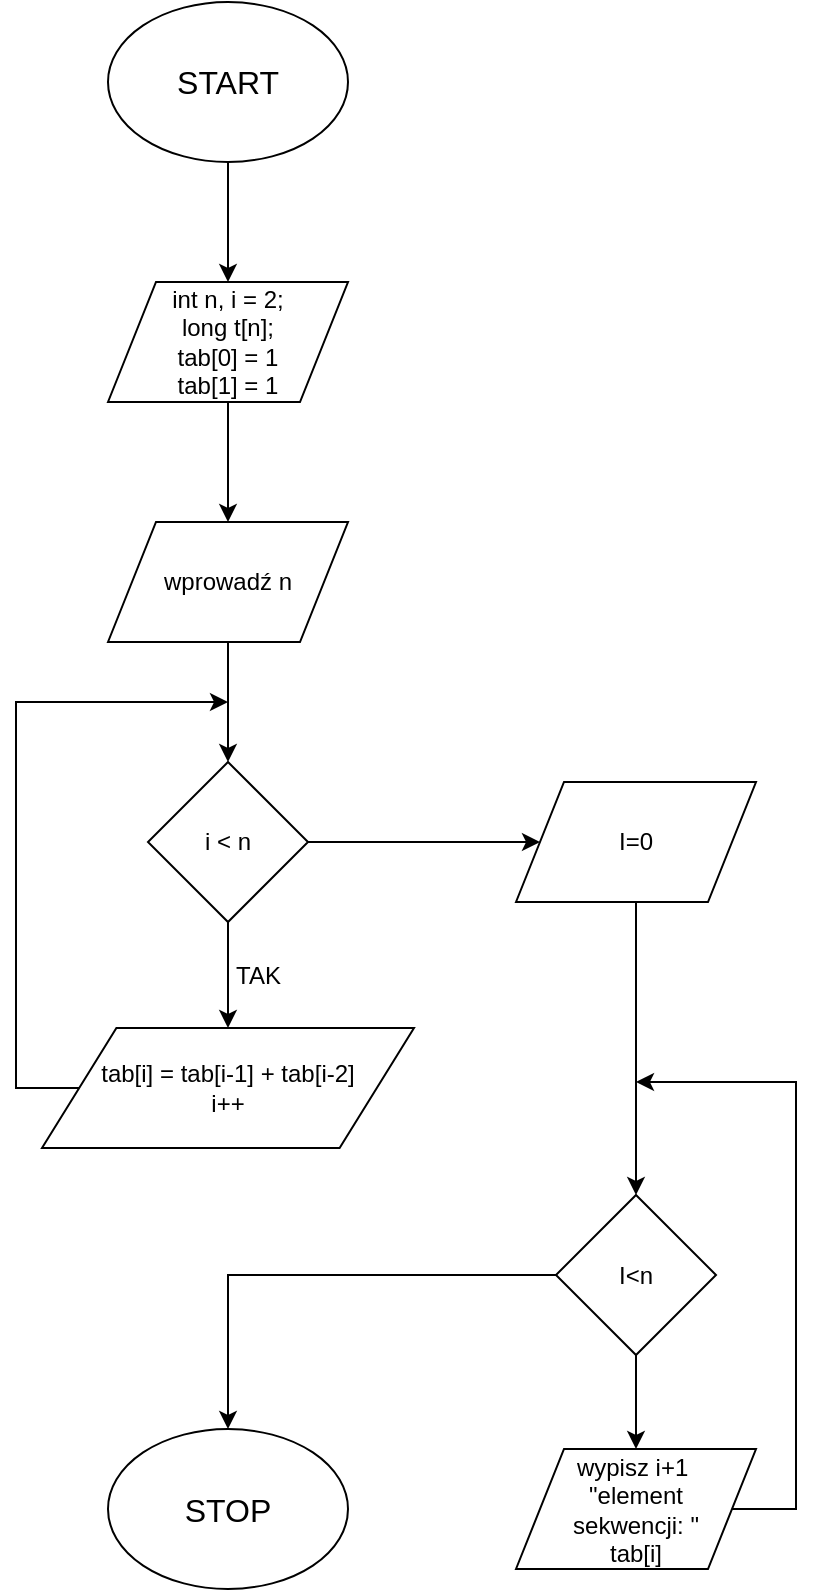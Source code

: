 <mxfile version="10.6.0" type="device"><diagram id="rI1Z3i625etn3KGbBWUM" name="Page-1"><mxGraphModel dx="482" dy="1136" grid="1" gridSize="10" guides="1" tooltips="1" connect="1" arrows="1" fold="1" page="1" pageScale="1" pageWidth="827" pageHeight="1169" math="0" shadow="0"><root><mxCell id="0"/><mxCell id="1" parent="0"/><mxCell id="6qBrsOuUvHhkeYAUnY9m-86" value="" style="edgeStyle=orthogonalEdgeStyle;rounded=0;orthogonalLoop=1;jettySize=auto;html=1;" edge="1" parent="1" source="6qBrsOuUvHhkeYAUnY9m-1" target="6qBrsOuUvHhkeYAUnY9m-81"><mxGeometry relative="1" as="geometry"/></mxCell><mxCell id="6qBrsOuUvHhkeYAUnY9m-1" value="&lt;font style=&quot;font-size: 16px&quot;&gt;START&lt;/font&gt;" style="ellipse;whiteSpace=wrap;html=1;" vertex="1" parent="1"><mxGeometry x="446" y="10" width="120" height="80" as="geometry"/></mxCell><mxCell id="6qBrsOuUvHhkeYAUnY9m-87" value="" style="edgeStyle=orthogonalEdgeStyle;rounded=0;orthogonalLoop=1;jettySize=auto;html=1;" edge="1" parent="1" source="6qBrsOuUvHhkeYAUnY9m-81" target="6qBrsOuUvHhkeYAUnY9m-85"><mxGeometry relative="1" as="geometry"/></mxCell><mxCell id="6qBrsOuUvHhkeYAUnY9m-81" value="int n, i = 2;&lt;br&gt;long t[n];&lt;br&gt;tab[0] = 1&lt;br&gt;tab[1] = 1&lt;br&gt;" style="shape=parallelogram;perimeter=parallelogramPerimeter;whiteSpace=wrap;html=1;" vertex="1" parent="1"><mxGeometry x="446" y="150" width="120" height="60" as="geometry"/></mxCell><mxCell id="6qBrsOuUvHhkeYAUnY9m-84" style="edgeStyle=orthogonalEdgeStyle;rounded=0;orthogonalLoop=1;jettySize=auto;html=1;exitX=0.5;exitY=1;exitDx=0;exitDy=0;entryX=0.5;entryY=0;entryDx=0;entryDy=0;" edge="1" parent="1" source="6qBrsOuUvHhkeYAUnY9m-82" target="6qBrsOuUvHhkeYAUnY9m-83"><mxGeometry relative="1" as="geometry"/></mxCell><mxCell id="6qBrsOuUvHhkeYAUnY9m-95" style="edgeStyle=orthogonalEdgeStyle;rounded=0;orthogonalLoop=1;jettySize=auto;html=1;exitX=1;exitY=0.5;exitDx=0;exitDy=0;entryX=0;entryY=0.5;entryDx=0;entryDy=0;" edge="1" parent="1" source="6qBrsOuUvHhkeYAUnY9m-82" target="6qBrsOuUvHhkeYAUnY9m-92"><mxGeometry relative="1" as="geometry"/></mxCell><mxCell id="6qBrsOuUvHhkeYAUnY9m-82" value="i &amp;lt; n" style="rhombus;whiteSpace=wrap;html=1;" vertex="1" parent="1"><mxGeometry x="466" y="390" width="80" height="80" as="geometry"/></mxCell><mxCell id="6qBrsOuUvHhkeYAUnY9m-100" style="edgeStyle=orthogonalEdgeStyle;rounded=0;orthogonalLoop=1;jettySize=auto;html=1;exitX=0;exitY=0.5;exitDx=0;exitDy=0;" edge="1" parent="1" source="6qBrsOuUvHhkeYAUnY9m-83"><mxGeometry relative="1" as="geometry"><mxPoint x="506" y="360" as="targetPoint"/><Array as="points"><mxPoint x="400" y="553"/></Array></mxGeometry></mxCell><mxCell id="6qBrsOuUvHhkeYAUnY9m-83" value="tab[i] = tab[i-1] + tab[i-2]&lt;br&gt;i++&lt;br&gt;" style="shape=parallelogram;perimeter=parallelogramPerimeter;whiteSpace=wrap;html=1;" vertex="1" parent="1"><mxGeometry x="413" y="523" width="186" height="60" as="geometry"/></mxCell><mxCell id="6qBrsOuUvHhkeYAUnY9m-88" value="" style="edgeStyle=orthogonalEdgeStyle;rounded=0;orthogonalLoop=1;jettySize=auto;html=1;" edge="1" parent="1" source="6qBrsOuUvHhkeYAUnY9m-85" target="6qBrsOuUvHhkeYAUnY9m-82"><mxGeometry relative="1" as="geometry"/></mxCell><mxCell id="6qBrsOuUvHhkeYAUnY9m-85" value="wprowadź n" style="shape=parallelogram;perimeter=parallelogramPerimeter;whiteSpace=wrap;html=1;" vertex="1" parent="1"><mxGeometry x="446" y="270" width="120" height="60" as="geometry"/></mxCell><mxCell id="6qBrsOuUvHhkeYAUnY9m-90" value="TAK" style="text;html=1;resizable=0;points=[];autosize=1;align=left;verticalAlign=top;spacingTop=-4;" vertex="1" parent="1"><mxGeometry x="508" y="486.5" width="40" height="20" as="geometry"/></mxCell><mxCell id="6qBrsOuUvHhkeYAUnY9m-98" value="" style="edgeStyle=orthogonalEdgeStyle;rounded=0;orthogonalLoop=1;jettySize=auto;html=1;" edge="1" parent="1" source="6qBrsOuUvHhkeYAUnY9m-91" target="6qBrsOuUvHhkeYAUnY9m-97"><mxGeometry relative="1" as="geometry"/></mxCell><mxCell id="6qBrsOuUvHhkeYAUnY9m-91" value="I&amp;lt;n" style="rhombus;whiteSpace=wrap;html=1;" vertex="1" parent="1"><mxGeometry x="670" y="606.5" width="80" height="80" as="geometry"/></mxCell><mxCell id="6qBrsOuUvHhkeYAUnY9m-96" value="" style="edgeStyle=orthogonalEdgeStyle;rounded=0;orthogonalLoop=1;jettySize=auto;html=1;" edge="1" parent="1" source="6qBrsOuUvHhkeYAUnY9m-92" target="6qBrsOuUvHhkeYAUnY9m-91"><mxGeometry relative="1" as="geometry"/></mxCell><mxCell id="6qBrsOuUvHhkeYAUnY9m-92" value="I=0" style="shape=parallelogram;perimeter=parallelogramPerimeter;whiteSpace=wrap;html=1;" vertex="1" parent="1"><mxGeometry x="650" y="400" width="120" height="60" as="geometry"/></mxCell><mxCell id="6qBrsOuUvHhkeYAUnY9m-101" style="edgeStyle=orthogonalEdgeStyle;rounded=0;orthogonalLoop=1;jettySize=auto;html=1;exitX=1;exitY=0.5;exitDx=0;exitDy=0;" edge="1" parent="1" source="6qBrsOuUvHhkeYAUnY9m-97"><mxGeometry relative="1" as="geometry"><mxPoint x="710" y="550" as="targetPoint"/><Array as="points"><mxPoint x="790" y="764"/><mxPoint x="790" y="550"/></Array></mxGeometry></mxCell><mxCell id="6qBrsOuUvHhkeYAUnY9m-97" value="wypisz i+1&amp;nbsp;&lt;br&gt;&quot;element &lt;br&gt;sekwencji: &quot;&lt;br&gt;tab[i]&lt;br&gt;" style="shape=parallelogram;perimeter=parallelogramPerimeter;whiteSpace=wrap;html=1;" vertex="1" parent="1"><mxGeometry x="650" y="733.5" width="120" height="60" as="geometry"/></mxCell><mxCell id="6qBrsOuUvHhkeYAUnY9m-44" value="&lt;font style=&quot;font-size: 16px&quot;&gt;STOP&lt;/font&gt;" style="ellipse;whiteSpace=wrap;html=1;" vertex="1" parent="1"><mxGeometry x="446" y="723.5" width="120" height="80" as="geometry"/></mxCell><mxCell id="6qBrsOuUvHhkeYAUnY9m-103" style="edgeStyle=orthogonalEdgeStyle;rounded=0;orthogonalLoop=1;jettySize=auto;html=1;exitX=0;exitY=0.5;exitDx=0;exitDy=0;" edge="1" parent="1" source="6qBrsOuUvHhkeYAUnY9m-91" target="6qBrsOuUvHhkeYAUnY9m-44"><mxGeometry relative="1" as="geometry"><mxPoint x="669.5" y="647.5" as="sourcePoint"/><mxPoint x="507" y="930" as="targetPoint"/></mxGeometry></mxCell></root></mxGraphModel></diagram></mxfile>